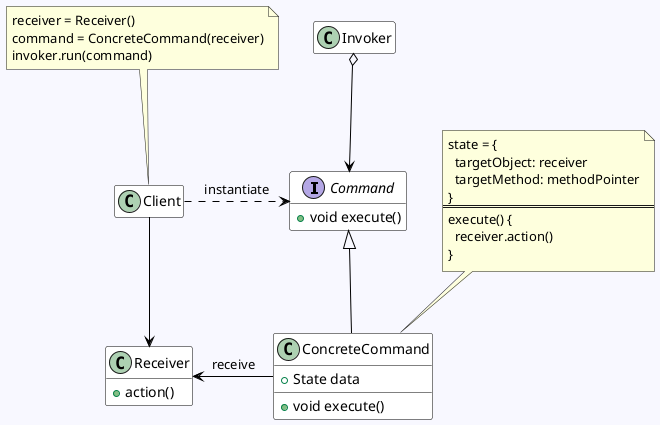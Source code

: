@startuml
hide empty attributes
hide empty members
skinparam backgroundcolor GhostWhite
skinparam class {
 ArrowColor Black
 BackgroundColor White
 BorderColor Black
}

interface Command {
 +void execute()
}
class ConcreteCommand {
 +State data
 +void execute()
}
class Client
class Invoker
class Receiver {
 +action()
}

Client .right.> Command : instantiate
Client --> Receiver
Command <|-- ConcreteCommand
ConcreteCommand -left-> Receiver : receive
Invoker o--> Command

note "state = {\n\
  targetObject: receiver\n\
  targetMethod: methodPointer\n\
}\n\
===\n\
execute() {\n\
  receiver.action()\n\
}" as N1

note "receiver = Receiver()\n\
command = ConcreteCommand(receiver)\n\
invoker.run(command)" as N2

N1 .. ConcreteCommand
N2 .. Client
@enduml
